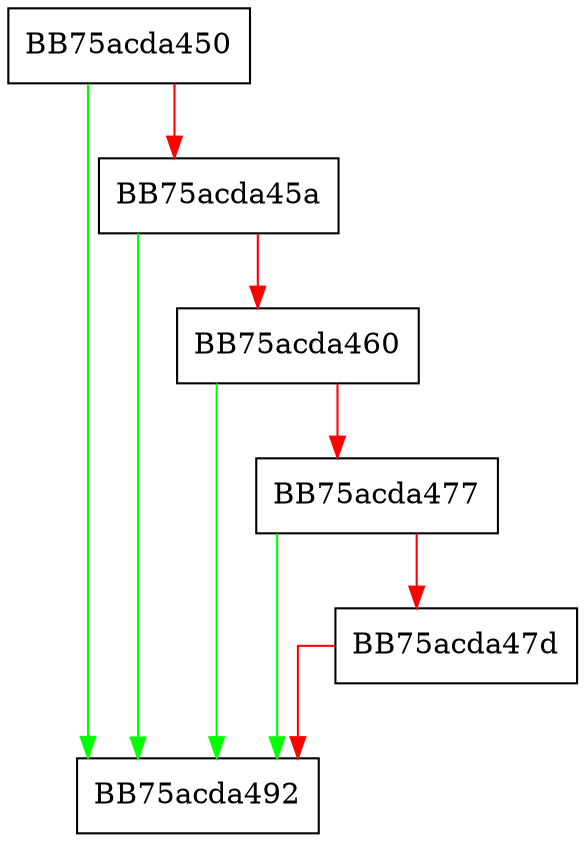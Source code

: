 digraph IntElement {
  node [shape="box"];
  graph [splines=ortho];
  BB75acda450 -> BB75acda492 [color="green"];
  BB75acda450 -> BB75acda45a [color="red"];
  BB75acda45a -> BB75acda492 [color="green"];
  BB75acda45a -> BB75acda460 [color="red"];
  BB75acda460 -> BB75acda492 [color="green"];
  BB75acda460 -> BB75acda477 [color="red"];
  BB75acda477 -> BB75acda492 [color="green"];
  BB75acda477 -> BB75acda47d [color="red"];
  BB75acda47d -> BB75acda492 [color="red"];
}